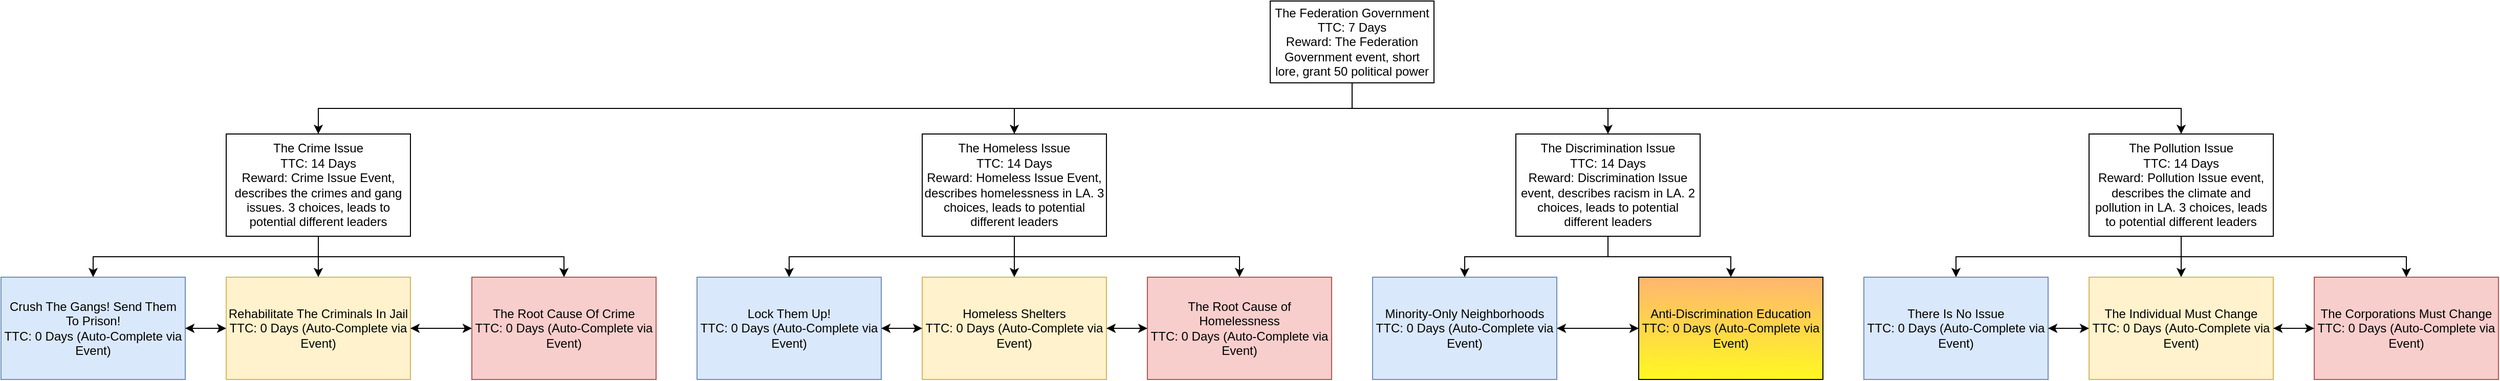 <mxfile version="14.5.1" type="github">
  <diagram id="XapmqZ_uBSiiMEZh1IS5" name="Page-1">
    <mxGraphModel dx="3220" dy="1270" grid="1" gridSize="10" guides="1" tooltips="1" connect="1" arrows="1" fold="1" page="1" pageScale="1" pageWidth="850" pageHeight="1100" math="0" shadow="0">
      <root>
        <mxCell id="0" />
        <mxCell id="1" parent="0" />
        <mxCell id="sV1EDJKBf6-28QsL_SZp-5" style="edgeStyle=orthogonalEdgeStyle;rounded=0;orthogonalLoop=1;jettySize=auto;html=1;exitX=0.5;exitY=1;exitDx=0;exitDy=0;entryX=0.5;entryY=0;entryDx=0;entryDy=0;" parent="1" source="sV1EDJKBf6-28QsL_SZp-1" target="sV1EDJKBf6-28QsL_SZp-2" edge="1">
          <mxGeometry relative="1" as="geometry" />
        </mxCell>
        <mxCell id="sV1EDJKBf6-28QsL_SZp-6" style="edgeStyle=orthogonalEdgeStyle;rounded=0;orthogonalLoop=1;jettySize=auto;html=1;exitX=0.5;exitY=1;exitDx=0;exitDy=0;entryX=0.5;entryY=0;entryDx=0;entryDy=0;" parent="1" source="sV1EDJKBf6-28QsL_SZp-1" target="sV1EDJKBf6-28QsL_SZp-3" edge="1">
          <mxGeometry relative="1" as="geometry" />
        </mxCell>
        <mxCell id="sV1EDJKBf6-28QsL_SZp-7" style="edgeStyle=orthogonalEdgeStyle;rounded=0;orthogonalLoop=1;jettySize=auto;html=1;exitX=0.5;exitY=1;exitDx=0;exitDy=0;entryX=0.5;entryY=0;entryDx=0;entryDy=0;" parent="1" source="sV1EDJKBf6-28QsL_SZp-1" target="sV1EDJKBf6-28QsL_SZp-4" edge="1">
          <mxGeometry relative="1" as="geometry" />
        </mxCell>
        <mxCell id="fQThnaqCgEW7VH5o-ytB-2" style="edgeStyle=orthogonalEdgeStyle;rounded=0;orthogonalLoop=1;jettySize=auto;html=1;exitX=0.5;exitY=1;exitDx=0;exitDy=0;entryX=0.5;entryY=0;entryDx=0;entryDy=0;" edge="1" parent="1" source="sV1EDJKBf6-28QsL_SZp-1" target="fQThnaqCgEW7VH5o-ytB-1">
          <mxGeometry relative="1" as="geometry" />
        </mxCell>
        <mxCell id="sV1EDJKBf6-28QsL_SZp-1" value="The Federation Government&lt;br&gt;TTC: 7 Days&lt;br&gt;Reward: The Federation Government event, short lore, grant 50 political power" style="rounded=0;whiteSpace=wrap;html=1;" parent="1" vertex="1">
          <mxGeometry x="440" y="30" width="160" height="80" as="geometry" />
        </mxCell>
        <mxCell id="fQThnaqCgEW7VH5o-ytB-18" style="edgeStyle=orthogonalEdgeStyle;rounded=0;orthogonalLoop=1;jettySize=auto;html=1;exitX=0.5;exitY=1;exitDx=0;exitDy=0;entryX=0.5;entryY=0;entryDx=0;entryDy=0;" edge="1" parent="1" source="sV1EDJKBf6-28QsL_SZp-2" target="fQThnaqCgEW7VH5o-ytB-16">
          <mxGeometry relative="1" as="geometry" />
        </mxCell>
        <mxCell id="fQThnaqCgEW7VH5o-ytB-19" style="edgeStyle=orthogonalEdgeStyle;rounded=0;orthogonalLoop=1;jettySize=auto;html=1;exitX=0.5;exitY=1;exitDx=0;exitDy=0;entryX=0.5;entryY=0;entryDx=0;entryDy=0;" edge="1" parent="1" source="sV1EDJKBf6-28QsL_SZp-2" target="fQThnaqCgEW7VH5o-ytB-15">
          <mxGeometry relative="1" as="geometry" />
        </mxCell>
        <mxCell id="sV1EDJKBf6-28QsL_SZp-2" value="The Discrimination Issue&lt;br&gt;TTC: 14 Days&lt;br&gt;Reward: Discrimination Issue event, describes racism in LA. 2 choices, leads to potential different leaders" style="rounded=0;whiteSpace=wrap;html=1;" parent="1" vertex="1">
          <mxGeometry x="680" y="160" width="180" height="100" as="geometry" />
        </mxCell>
        <mxCell id="fQThnaqCgEW7VH5o-ytB-24" style="edgeStyle=orthogonalEdgeStyle;rounded=0;orthogonalLoop=1;jettySize=auto;html=1;exitX=0.5;exitY=1;exitDx=0;exitDy=0;entryX=0.5;entryY=0;entryDx=0;entryDy=0;" edge="1" parent="1" source="sV1EDJKBf6-28QsL_SZp-3" target="fQThnaqCgEW7VH5o-ytB-21">
          <mxGeometry relative="1" as="geometry" />
        </mxCell>
        <mxCell id="fQThnaqCgEW7VH5o-ytB-25" style="edgeStyle=orthogonalEdgeStyle;rounded=0;orthogonalLoop=1;jettySize=auto;html=1;exitX=0.5;exitY=1;exitDx=0;exitDy=0;entryX=0.5;entryY=0;entryDx=0;entryDy=0;" edge="1" parent="1" source="sV1EDJKBf6-28QsL_SZp-3" target="fQThnaqCgEW7VH5o-ytB-22">
          <mxGeometry relative="1" as="geometry" />
        </mxCell>
        <mxCell id="fQThnaqCgEW7VH5o-ytB-26" style="edgeStyle=orthogonalEdgeStyle;rounded=0;orthogonalLoop=1;jettySize=auto;html=1;exitX=0.5;exitY=1;exitDx=0;exitDy=0;entryX=0.5;entryY=0;entryDx=0;entryDy=0;" edge="1" parent="1" source="sV1EDJKBf6-28QsL_SZp-3" target="fQThnaqCgEW7VH5o-ytB-23">
          <mxGeometry relative="1" as="geometry" />
        </mxCell>
        <mxCell id="sV1EDJKBf6-28QsL_SZp-3" value="The Pollution Issue&lt;br&gt;TTC: 14 Days&lt;br&gt;Reward: Pollution Issue event, describes the climate and pollution in LA. 3 choices, leads to potential different leaders" style="rounded=0;whiteSpace=wrap;html=1;" parent="1" vertex="1">
          <mxGeometry x="1240" y="160" width="180" height="100" as="geometry" />
        </mxCell>
        <mxCell id="fQThnaqCgEW7VH5o-ytB-12" value="" style="edgeStyle=orthogonalEdgeStyle;rounded=0;orthogonalLoop=1;jettySize=auto;html=1;" edge="1" parent="1" source="sV1EDJKBf6-28QsL_SZp-4" target="fQThnaqCgEW7VH5o-ytB-9">
          <mxGeometry relative="1" as="geometry" />
        </mxCell>
        <mxCell id="fQThnaqCgEW7VH5o-ytB-13" style="edgeStyle=orthogonalEdgeStyle;rounded=0;orthogonalLoop=1;jettySize=auto;html=1;exitX=0.5;exitY=1;exitDx=0;exitDy=0;entryX=0.5;entryY=0;entryDx=0;entryDy=0;" edge="1" parent="1" source="sV1EDJKBf6-28QsL_SZp-4" target="fQThnaqCgEW7VH5o-ytB-10">
          <mxGeometry relative="1" as="geometry" />
        </mxCell>
        <mxCell id="fQThnaqCgEW7VH5o-ytB-14" style="edgeStyle=orthogonalEdgeStyle;rounded=0;orthogonalLoop=1;jettySize=auto;html=1;exitX=0.5;exitY=1;exitDx=0;exitDy=0;entryX=0.5;entryY=0;entryDx=0;entryDy=0;" edge="1" parent="1" source="sV1EDJKBf6-28QsL_SZp-4" target="fQThnaqCgEW7VH5o-ytB-11">
          <mxGeometry relative="1" as="geometry" />
        </mxCell>
        <mxCell id="sV1EDJKBf6-28QsL_SZp-4" value="The Homeless Issue&lt;br&gt;TTC: 14 Days&lt;br&gt;Reward: Homeless Issue Event, describes homelessness in LA. 3 choices, leads to potential different leaders" style="rounded=0;whiteSpace=wrap;html=1;" parent="1" vertex="1">
          <mxGeometry x="100" y="160" width="180" height="100" as="geometry" />
        </mxCell>
        <mxCell id="fQThnaqCgEW7VH5o-ytB-6" style="edgeStyle=orthogonalEdgeStyle;rounded=0;orthogonalLoop=1;jettySize=auto;html=1;exitX=0.5;exitY=1;exitDx=0;exitDy=0;entryX=0.5;entryY=0;entryDx=0;entryDy=0;" edge="1" parent="1" source="fQThnaqCgEW7VH5o-ytB-1" target="fQThnaqCgEW7VH5o-ytB-4">
          <mxGeometry relative="1" as="geometry" />
        </mxCell>
        <mxCell id="fQThnaqCgEW7VH5o-ytB-7" style="edgeStyle=orthogonalEdgeStyle;rounded=0;orthogonalLoop=1;jettySize=auto;html=1;exitX=0.5;exitY=1;exitDx=0;exitDy=0;entryX=0.5;entryY=0;entryDx=0;entryDy=0;" edge="1" parent="1" source="fQThnaqCgEW7VH5o-ytB-1" target="fQThnaqCgEW7VH5o-ytB-3">
          <mxGeometry relative="1" as="geometry" />
        </mxCell>
        <mxCell id="fQThnaqCgEW7VH5o-ytB-8" style="edgeStyle=orthogonalEdgeStyle;rounded=0;orthogonalLoop=1;jettySize=auto;html=1;exitX=0.5;exitY=1;exitDx=0;exitDy=0;entryX=0.5;entryY=0;entryDx=0;entryDy=0;" edge="1" parent="1" source="fQThnaqCgEW7VH5o-ytB-1" target="fQThnaqCgEW7VH5o-ytB-5">
          <mxGeometry relative="1" as="geometry" />
        </mxCell>
        <mxCell id="fQThnaqCgEW7VH5o-ytB-1" value="The Crime Issue&lt;br&gt;TTC: 14 Days&lt;br&gt;Reward: Crime Issue Event, describes the crimes and gang issues. 3 choices, leads to potential different leaders" style="rounded=0;whiteSpace=wrap;html=1;" vertex="1" parent="1">
          <mxGeometry x="-580" y="160" width="180" height="100" as="geometry" />
        </mxCell>
        <mxCell id="fQThnaqCgEW7VH5o-ytB-45" style="edgeStyle=orthogonalEdgeStyle;rounded=0;orthogonalLoop=1;jettySize=auto;html=1;exitX=1;exitY=0.5;exitDx=0;exitDy=0;entryX=0;entryY=0.5;entryDx=0;entryDy=0;" edge="1" parent="1" source="fQThnaqCgEW7VH5o-ytB-3" target="fQThnaqCgEW7VH5o-ytB-4">
          <mxGeometry relative="1" as="geometry" />
        </mxCell>
        <mxCell id="fQThnaqCgEW7VH5o-ytB-3" value="Crush The Gangs! Send Them To Prison!&lt;br&gt;TTC: 0 Days (Auto-Complete via Event)" style="rounded=0;whiteSpace=wrap;html=1;fillColor=#dae8fc;strokeColor=#6c8ebf;" vertex="1" parent="1">
          <mxGeometry x="-800" y="300" width="180" height="100" as="geometry" />
        </mxCell>
        <mxCell id="fQThnaqCgEW7VH5o-ytB-43" style="edgeStyle=orthogonalEdgeStyle;rounded=0;orthogonalLoop=1;jettySize=auto;html=1;" edge="1" parent="1" source="fQThnaqCgEW7VH5o-ytB-4">
          <mxGeometry relative="1" as="geometry">
            <mxPoint x="-340" y="350.0" as="targetPoint" />
          </mxGeometry>
        </mxCell>
        <mxCell id="fQThnaqCgEW7VH5o-ytB-44" style="edgeStyle=orthogonalEdgeStyle;rounded=0;orthogonalLoop=1;jettySize=auto;html=1;entryX=1;entryY=0.5;entryDx=0;entryDy=0;" edge="1" parent="1" source="fQThnaqCgEW7VH5o-ytB-4" target="fQThnaqCgEW7VH5o-ytB-3">
          <mxGeometry relative="1" as="geometry" />
        </mxCell>
        <mxCell id="fQThnaqCgEW7VH5o-ytB-4" value="Rehabilitate The Criminals In Jail&lt;br&gt;TTC: 0 Days (Auto-Complete via Event)" style="rounded=0;whiteSpace=wrap;html=1;fillColor=#fff2cc;strokeColor=#d6b656;" vertex="1" parent="1">
          <mxGeometry x="-580" y="300" width="180" height="100" as="geometry" />
        </mxCell>
        <mxCell id="fQThnaqCgEW7VH5o-ytB-42" style="edgeStyle=orthogonalEdgeStyle;rounded=0;orthogonalLoop=1;jettySize=auto;html=1;entryX=1;entryY=0.5;entryDx=0;entryDy=0;" edge="1" parent="1" source="fQThnaqCgEW7VH5o-ytB-5" target="fQThnaqCgEW7VH5o-ytB-4">
          <mxGeometry relative="1" as="geometry" />
        </mxCell>
        <mxCell id="fQThnaqCgEW7VH5o-ytB-5" value="The Root Cause Of Crime&lt;br&gt;TTC: 0 Days (Auto-Complete via Event)" style="rounded=0;whiteSpace=wrap;html=1;fillColor=#f8cecc;strokeColor=#b85450;" vertex="1" parent="1">
          <mxGeometry x="-340" y="300" width="180" height="100" as="geometry" />
        </mxCell>
        <mxCell id="fQThnaqCgEW7VH5o-ytB-38" style="edgeStyle=orthogonalEdgeStyle;rounded=0;orthogonalLoop=1;jettySize=auto;html=1;entryX=0;entryY=0.5;entryDx=0;entryDy=0;" edge="1" parent="1" source="fQThnaqCgEW7VH5o-ytB-9" target="fQThnaqCgEW7VH5o-ytB-11">
          <mxGeometry relative="1" as="geometry" />
        </mxCell>
        <mxCell id="fQThnaqCgEW7VH5o-ytB-40" style="edgeStyle=orthogonalEdgeStyle;rounded=0;orthogonalLoop=1;jettySize=auto;html=1;" edge="1" parent="1" source="fQThnaqCgEW7VH5o-ytB-9" target="fQThnaqCgEW7VH5o-ytB-10">
          <mxGeometry relative="1" as="geometry" />
        </mxCell>
        <mxCell id="fQThnaqCgEW7VH5o-ytB-9" value="Homeless Shelters&lt;br&gt;TTC: 0 Days (Auto-Complete via Event)" style="rounded=0;whiteSpace=wrap;html=1;fillColor=#fff2cc;strokeColor=#d6b656;" vertex="1" parent="1">
          <mxGeometry x="100" y="300" width="180" height="100" as="geometry" />
        </mxCell>
        <mxCell id="fQThnaqCgEW7VH5o-ytB-41" style="edgeStyle=orthogonalEdgeStyle;rounded=0;orthogonalLoop=1;jettySize=auto;html=1;entryX=0;entryY=0.5;entryDx=0;entryDy=0;" edge="1" parent="1" source="fQThnaqCgEW7VH5o-ytB-10" target="fQThnaqCgEW7VH5o-ytB-9">
          <mxGeometry relative="1" as="geometry" />
        </mxCell>
        <mxCell id="fQThnaqCgEW7VH5o-ytB-10" value="Lock Them Up!&lt;br&gt;TTC: 0 Days (Auto-Complete via Event)" style="rounded=0;whiteSpace=wrap;html=1;fillColor=#dae8fc;strokeColor=#6c8ebf;" vertex="1" parent="1">
          <mxGeometry x="-120" y="300" width="180" height="100" as="geometry" />
        </mxCell>
        <mxCell id="fQThnaqCgEW7VH5o-ytB-39" style="edgeStyle=orthogonalEdgeStyle;rounded=0;orthogonalLoop=1;jettySize=auto;html=1;entryX=1;entryY=0.5;entryDx=0;entryDy=0;" edge="1" parent="1" source="fQThnaqCgEW7VH5o-ytB-11" target="fQThnaqCgEW7VH5o-ytB-9">
          <mxGeometry relative="1" as="geometry" />
        </mxCell>
        <mxCell id="fQThnaqCgEW7VH5o-ytB-11" value="The Root Cause of Homelessness&lt;br&gt;TTC: 0 Days (Auto-Complete via Event)" style="rounded=0;whiteSpace=wrap;html=1;fillColor=#f8cecc;strokeColor=#b85450;" vertex="1" parent="1">
          <mxGeometry x="320" y="300" width="180" height="100" as="geometry" />
        </mxCell>
        <mxCell id="fQThnaqCgEW7VH5o-ytB-36" style="edgeStyle=orthogonalEdgeStyle;rounded=0;orthogonalLoop=1;jettySize=auto;html=1;entryX=1;entryY=0.5;entryDx=0;entryDy=0;" edge="1" parent="1" source="fQThnaqCgEW7VH5o-ytB-15" target="fQThnaqCgEW7VH5o-ytB-16">
          <mxGeometry relative="1" as="geometry" />
        </mxCell>
        <mxCell id="fQThnaqCgEW7VH5o-ytB-15" value="Anti-Discrimination Education&lt;br&gt;TTC: 0 Days (Auto-Complete via Event)" style="rounded=0;whiteSpace=wrap;html=1;gradientColor=#FFF821;fillColor=#FFB570;" vertex="1" parent="1">
          <mxGeometry x="800" y="300" width="180" height="100" as="geometry" />
        </mxCell>
        <mxCell id="fQThnaqCgEW7VH5o-ytB-37" style="edgeStyle=orthogonalEdgeStyle;rounded=0;orthogonalLoop=1;jettySize=auto;html=1;entryX=0;entryY=0.5;entryDx=0;entryDy=0;" edge="1" parent="1" source="fQThnaqCgEW7VH5o-ytB-16" target="fQThnaqCgEW7VH5o-ytB-15">
          <mxGeometry relative="1" as="geometry" />
        </mxCell>
        <mxCell id="fQThnaqCgEW7VH5o-ytB-16" value="Minority-Only Neighborhoods&lt;br&gt;TTC: 0 Days (Auto-Complete via Event)" style="rounded=0;whiteSpace=wrap;html=1;fillColor=#dae8fc;strokeColor=#6c8ebf;" vertex="1" parent="1">
          <mxGeometry x="540" y="300" width="180" height="100" as="geometry" />
        </mxCell>
        <mxCell id="fQThnaqCgEW7VH5o-ytB-28" value="" style="edgeStyle=orthogonalEdgeStyle;rounded=0;orthogonalLoop=1;jettySize=auto;html=1;" edge="1" parent="1" source="fQThnaqCgEW7VH5o-ytB-21" target="fQThnaqCgEW7VH5o-ytB-22">
          <mxGeometry relative="1" as="geometry" />
        </mxCell>
        <mxCell id="fQThnaqCgEW7VH5o-ytB-21" value="There Is No Issue&lt;br&gt;TTC: 0 Days (Auto-Complete via Event)" style="rounded=0;whiteSpace=wrap;html=1;fillColor=#dae8fc;strokeColor=#6c8ebf;" vertex="1" parent="1">
          <mxGeometry x="1020" y="300" width="180" height="100" as="geometry" />
        </mxCell>
        <mxCell id="fQThnaqCgEW7VH5o-ytB-31" style="edgeStyle=orthogonalEdgeStyle;rounded=0;orthogonalLoop=1;jettySize=auto;html=1;entryX=1;entryY=0.5;entryDx=0;entryDy=0;" edge="1" parent="1" source="fQThnaqCgEW7VH5o-ytB-22" target="fQThnaqCgEW7VH5o-ytB-21">
          <mxGeometry relative="1" as="geometry" />
        </mxCell>
        <mxCell id="fQThnaqCgEW7VH5o-ytB-32" style="edgeStyle=orthogonalEdgeStyle;rounded=0;orthogonalLoop=1;jettySize=auto;html=1;entryX=0;entryY=0.5;entryDx=0;entryDy=0;" edge="1" parent="1" source="fQThnaqCgEW7VH5o-ytB-22" target="fQThnaqCgEW7VH5o-ytB-23">
          <mxGeometry relative="1" as="geometry" />
        </mxCell>
        <mxCell id="fQThnaqCgEW7VH5o-ytB-22" value="The Individual Must Change&lt;br&gt;TTC: 0 Days (Auto-Complete via Event)" style="rounded=0;whiteSpace=wrap;html=1;fillColor=#fff2cc;strokeColor=#d6b656;" vertex="1" parent="1">
          <mxGeometry x="1240" y="300" width="180" height="100" as="geometry" />
        </mxCell>
        <mxCell id="fQThnaqCgEW7VH5o-ytB-33" style="edgeStyle=orthogonalEdgeStyle;rounded=0;orthogonalLoop=1;jettySize=auto;html=1;entryX=1;entryY=0.5;entryDx=0;entryDy=0;" edge="1" parent="1" source="fQThnaqCgEW7VH5o-ytB-23" target="fQThnaqCgEW7VH5o-ytB-22">
          <mxGeometry relative="1" as="geometry" />
        </mxCell>
        <mxCell id="fQThnaqCgEW7VH5o-ytB-23" value="The Corporations Must Change&lt;br&gt;TTC: 0 Days (Auto-Complete via Event)" style="rounded=0;whiteSpace=wrap;html=1;fillColor=#f8cecc;strokeColor=#b85450;" vertex="1" parent="1">
          <mxGeometry x="1460" y="300" width="180" height="100" as="geometry" />
        </mxCell>
      </root>
    </mxGraphModel>
  </diagram>
</mxfile>
